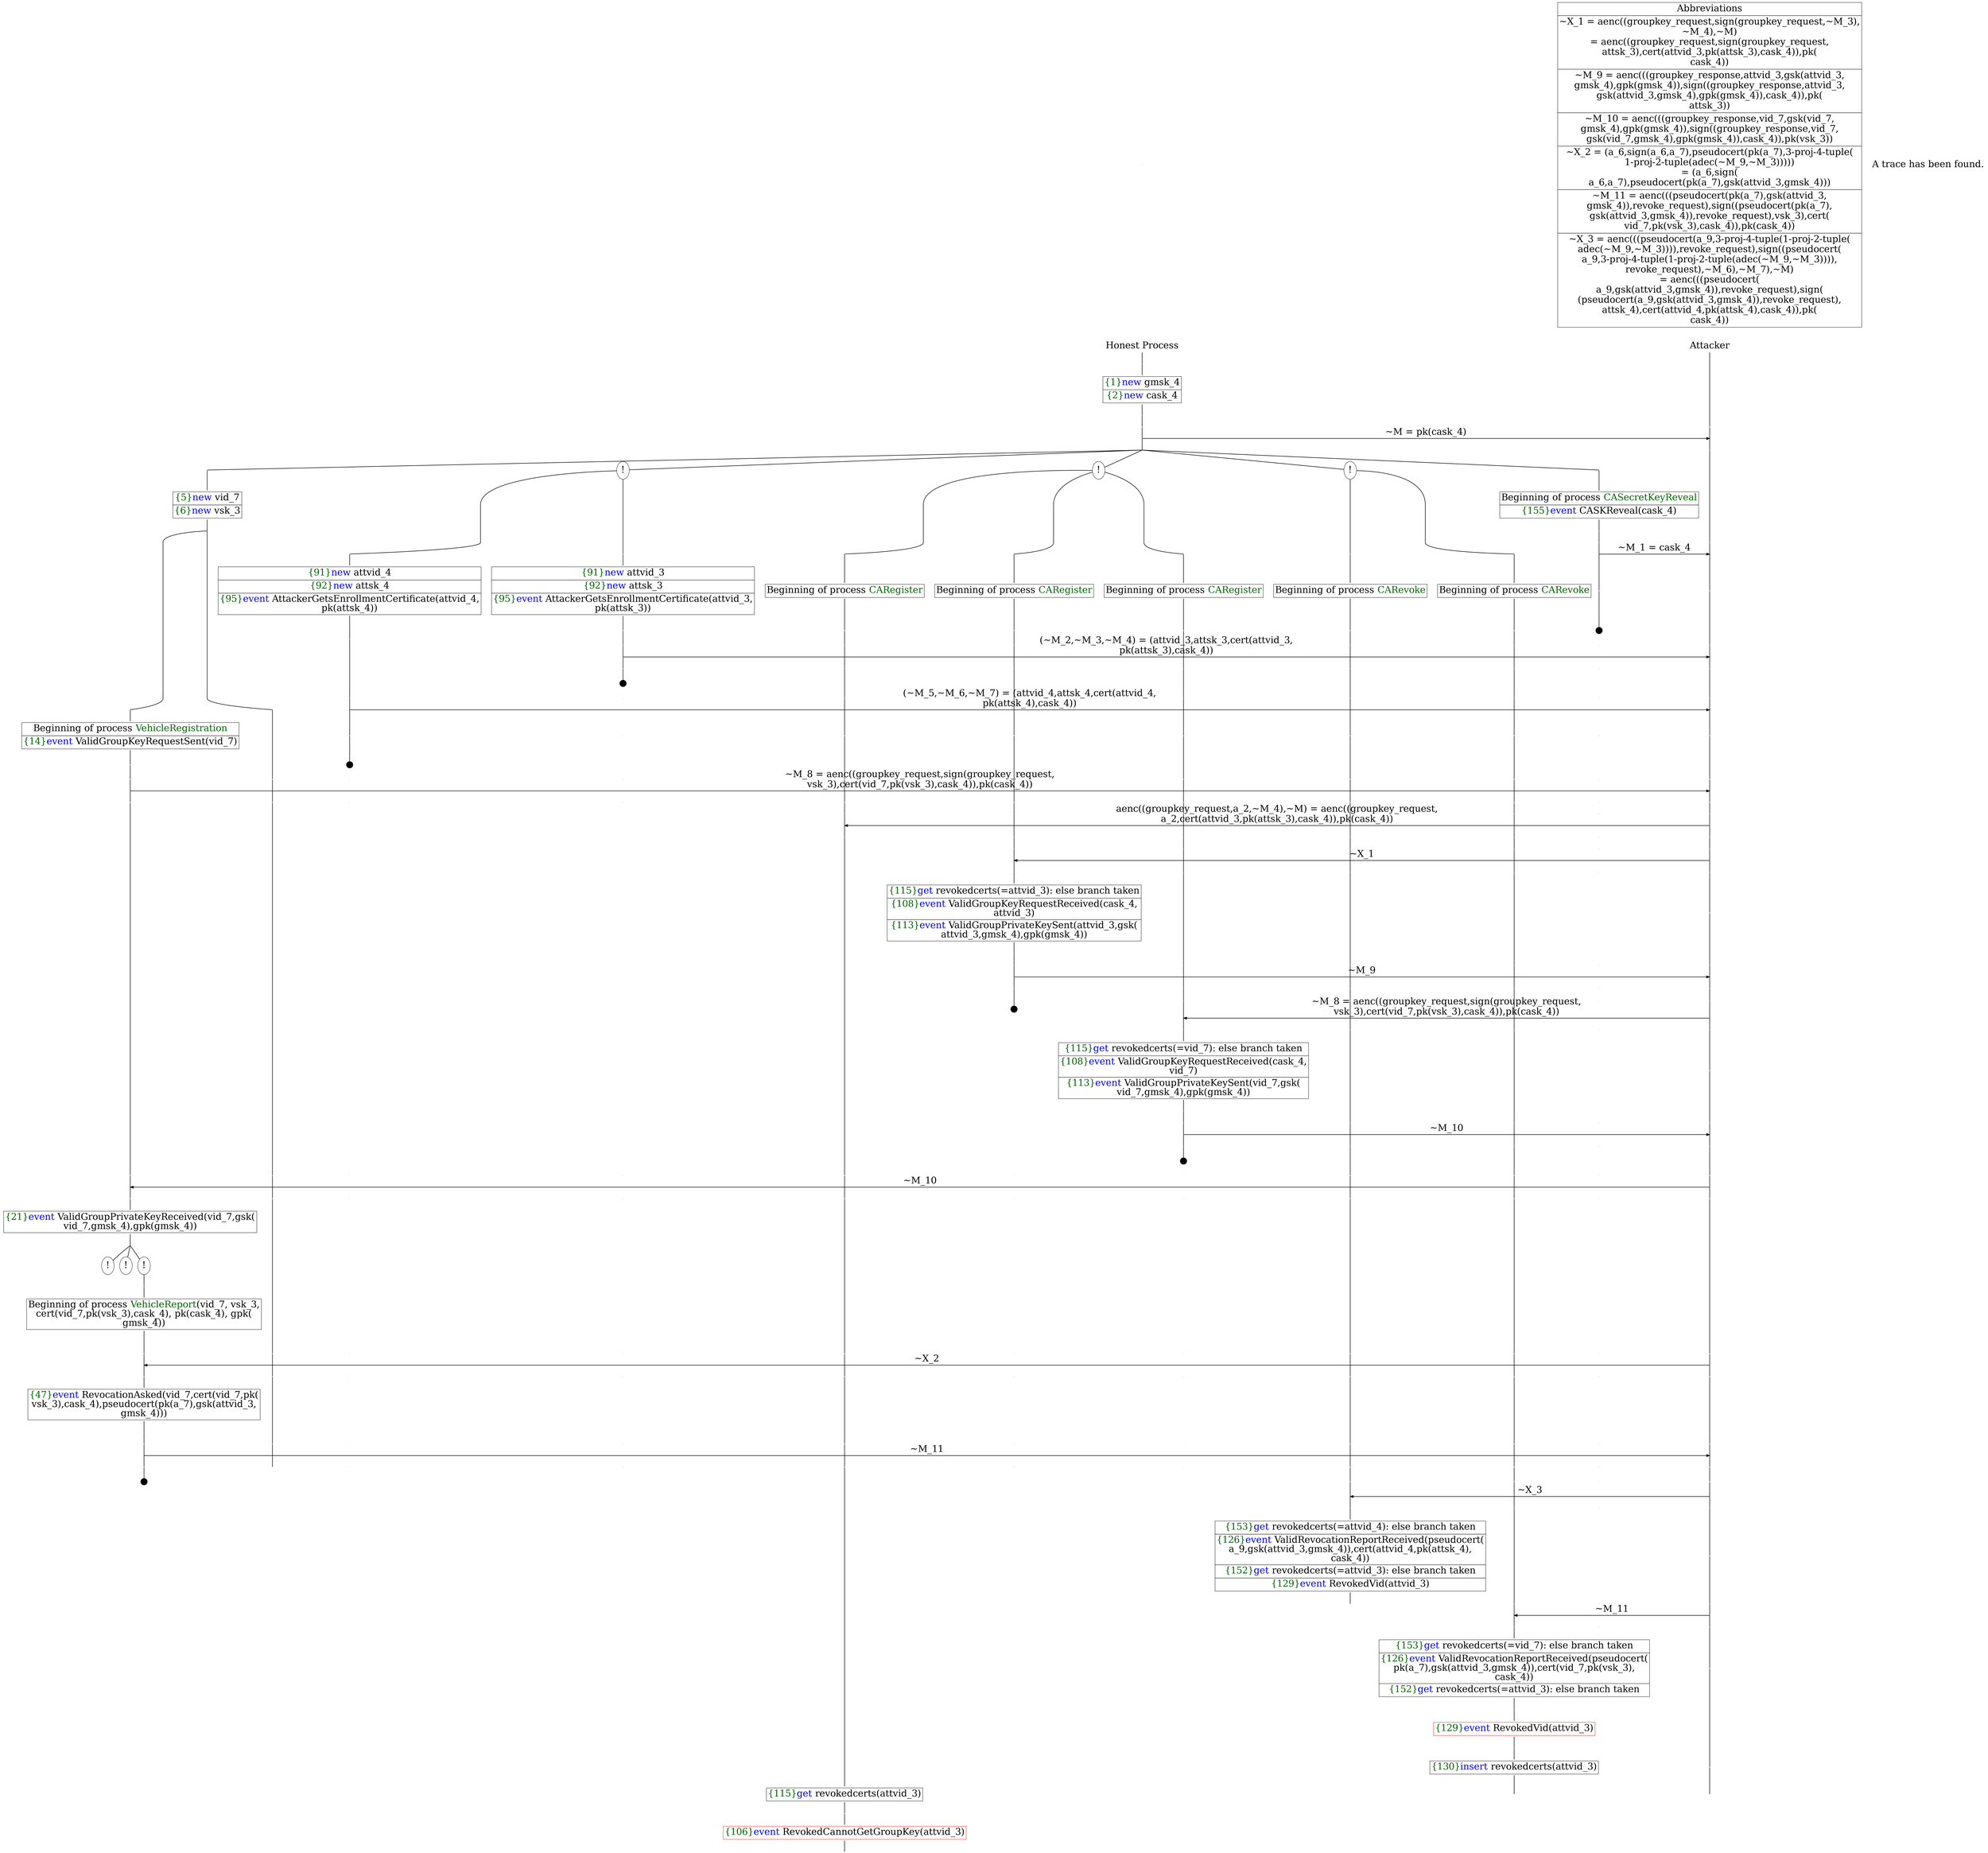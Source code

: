digraph {
graph [ordering = out]
edge [arrowhead = none, penwidth = 1.6, fontsize = 30]
node [shape = point, width = 0, height = 0, fontsize = 30]
Trace<br/>
[label = <A trace has been found.<br/>
>, shape = plaintext]
P0__0 [label = "Honest Process", shape = plaintext]
P__0 [label = "Attacker", shape = plaintext]
Trace -> P0__0 [label = "", style = invisible, weight = 100]{rank = same; P0__0 P__0}
P0__0 -> P0__1 [label = <>, weight = 100]
P0__1 -> P0__2 [label = <>, weight = 100]
P0__2 [shape = plaintext, label = <<TABLE BORDER="0" CELLBORDER="1" CELLSPACING="0" CELLPADDING="4"> <TR><TD><FONT COLOR="darkgreen">{1}</FONT><FONT COLOR="blue">new </FONT>gmsk_4</TD></TR><TR><TD><FONT COLOR="darkgreen">{2}</FONT><FONT COLOR="blue">new </FONT>cask_4</TD></TR></TABLE>>]
P0__2 -> P0__3 [label = <>, weight = 100]
P0__3 -> P0__4 [label = <>, weight = 100]
P__0 -> P__1 [label = <>, weight = 100]
{rank = same; P__1 P0__4}
P0__4 -> P0__5 [label = <>, weight = 100]
P__1 -> P__2 [label = <>, weight = 100]
{rank = same; P__2 P0__5}
P0__5 -> P__2 [label = <~M = pk(cask_4)>, arrowhead = normal]
P0__5 -> P0__6 [label = <>, weight = 100]
P__2 -> P__3 [label = <>, weight = 100]
{rank = same; P__3 P0__6}
/*RPar */
P0__6 -> P0_4__6 [label = <>]
P0__6 -> P0_3__6 [label = <>]
P0__6 -> P0_2__6 [label = <>]
P0__6 -> P0_1__6 [label = <>]
P0__6 -> P0_0__6 [label = <>]
P0__6 [label = "", fixedsize = false, width = 0, height = 0, shape = none]
{rank = same; P0_0__6 P0_1__6 P0_2__6 P0_3__6 P0_4__6}
P0_0__6 -> P0_0__7 [label = <>, weight = 100]
P0_0__7 [shape = plaintext, label = <<TABLE BORDER="0" CELLBORDER="1" CELLSPACING="0" CELLPADDING="4"> <TR><TD>Beginning of process <FONT COLOR="darkgreen">CASecretKeyReveal</FONT></TD></TR><TR><TD><FONT COLOR="darkgreen">{155}</FONT><FONT COLOR="blue">event</FONT> CASKReveal(cask_4)</TD></TR></TABLE>>]
P0_0__7 -> P0_0__8 [label = <>, weight = 100]
P0_0__8 -> P0_0__9 [label = <>, weight = 100]
P__3 -> P__4 [label = <>, weight = 100]
{rank = same; P__4 P0_0__9}
P0_0__9 -> P0_0__10 [label = <>, weight = 100]
P__4 -> P__5 [label = <>, weight = 100]
{rank = same; P__5 P0_0__10}
P0_0__10 -> P__5 [label = <~M_1 = cask_4>, arrowhead = normal]
P0_0__10 -> P0_0__11 [label = <>, weight = 100]
P__5 -> P__6 [label = <>, weight = 100]
{rank = same; P__6 P0_0__11}
P0_0__12 [label = "", width = 0.3, height = 0.3]
P0_0__11 -> P0_0__12 [label = <>, weight = 100]
P0_1__6 [label = "!", shape = ellipse]
{rank = same; P0_1_1__6 P0_1_0__6}
P0_1_1__6 [label = "", fixedsize = false, width = 0, height = 0, shape = none]
P0_1__6 -> P0_1_1__6 [label = <>]
P0_1_0__6 [label = "", fixedsize = false, width = 0, height = 0, shape = none]
P0_1__6 -> P0_1_0__6 [label = <>]
P0_1_0__6 -> P0_1_0__7 [label = <>, weight = 100]
P0_1_0__7 [shape = plaintext, label = <<TABLE BORDER="0" CELLBORDER="1" CELLSPACING="0" CELLPADDING="4"> <TR><TD>Beginning of process <FONT COLOR="darkgreen">CARevoke</FONT></TD></TR></TABLE>>]
P0_1_0__7 -> P0_1_0__8 [label = <>, weight = 100]
P0_1_1__6 -> P0_1_1__7 [label = <>, weight = 100]
P0_1_1__7 [shape = plaintext, label = <<TABLE BORDER="0" CELLBORDER="1" CELLSPACING="0" CELLPADDING="4"> <TR><TD>Beginning of process <FONT COLOR="darkgreen">CARevoke</FONT></TD></TR></TABLE>>]
P0_1_1__7 -> P0_1_1__8 [label = <>, weight = 100]
P0_2__6 [label = "!", shape = ellipse]
{rank = same; P0_2_2__6 P0_2_1__6 P0_2_0__6}
P0_2_2__6 [label = "", fixedsize = false, width = 0, height = 0, shape = none]
P0_2__6 -> P0_2_2__6 [label = <>]
P0_2_1__6 [label = "", fixedsize = false, width = 0, height = 0, shape = none]
P0_2__6 -> P0_2_1__6 [label = <>]
P0_2_0__6 [label = "", fixedsize = false, width = 0, height = 0, shape = none]
P0_2__6 -> P0_2_0__6 [label = <>]
P0_2_0__6 -> P0_2_0__7 [label = <>, weight = 100]
P0_2_0__7 [shape = plaintext, label = <<TABLE BORDER="0" CELLBORDER="1" CELLSPACING="0" CELLPADDING="4"> <TR><TD>Beginning of process <FONT COLOR="darkgreen">CARegister</FONT></TD></TR></TABLE>>]
P0_2_0__7 -> P0_2_0__8 [label = <>, weight = 100]
P0_2_1__6 -> P0_2_1__7 [label = <>, weight = 100]
P0_2_1__7 [shape = plaintext, label = <<TABLE BORDER="0" CELLBORDER="1" CELLSPACING="0" CELLPADDING="4"> <TR><TD>Beginning of process <FONT COLOR="darkgreen">CARegister</FONT></TD></TR></TABLE>>]
P0_2_1__7 -> P0_2_1__8 [label = <>, weight = 100]
P0_2_2__6 -> P0_2_2__7 [label = <>, weight = 100]
P0_2_2__7 [shape = plaintext, label = <<TABLE BORDER="0" CELLBORDER="1" CELLSPACING="0" CELLPADDING="4"> <TR><TD>Beginning of process <FONT COLOR="darkgreen">CARegister</FONT></TD></TR></TABLE>>]
P0_2_2__7 -> P0_2_2__8 [label = <>, weight = 100]
P0_3__6 [label = "!", shape = ellipse]
{rank = same; P0_3_1__6 P0_3_0__6}
P0_3_1__6 [label = "", fixedsize = false, width = 0, height = 0, shape = none]
P0_3__6 -> P0_3_1__6 [label = <>]
P0_3_0__6 [label = "", fixedsize = false, width = 0, height = 0, shape = none]
P0_3__6 -> P0_3_0__6 [label = <>]
P0_3_0__6 -> P0_3_0__7 [label = <>, weight = 100]
P0_3_0__7 [shape = plaintext, label = <<TABLE BORDER="0" CELLBORDER="1" CELLSPACING="0" CELLPADDING="4"> <TR><TD><FONT COLOR="darkgreen">{91}</FONT><FONT COLOR="blue">new </FONT>attvid_3</TD></TR><TR><TD><FONT COLOR="darkgreen">{92}</FONT><FONT COLOR="blue">new </FONT>attsk_3</TD></TR><TR><TD><FONT COLOR="darkgreen">{95}</FONT><FONT COLOR="blue">event</FONT> AttackerGetsEnrollmentCertificate(attvid_3,<br/>
pk(attsk_3))</TD></TR></TABLE>>]
P0_3_0__7 -> P0_3_0__8 [label = <>, weight = 100]
P0_3_0__8 -> P0_3_0__9 [label = <>, weight = 100]
P0_2_2__8 -> P0_2_2__9 [label = <>, weight = 100]
P0_2_1__8 -> P0_2_1__9 [label = <>, weight = 100]
P0_2_0__8 -> P0_2_0__9 [label = <>, weight = 100]
P0_1_1__8 -> P0_1_1__9 [label = <>, weight = 100]
P0_1_0__8 -> P0_1_0__9 [label = <>, weight = 100]
P0_0__13 [label = "", style = invisible]
P0_0__12 -> P0_0__13 [label = <>, weight = 100, style = invisible]
P__6 -> P__7 [label = <>, weight = 100]
{rank = same; P__7 P0_0__13 P0_1_0__9 P0_1_1__9 P0_2_0__9 P0_2_1__9 P0_2_2__9 P0_3_0__9}
P0_3_0__9 -> P0_3_0__10 [label = <>, weight = 100]
P__7 -> P__8 [label = <>, weight = 100]
{rank = same; P__8 P0_3_0__10}
P0_3_0__10 -> P__8 [label = <(~M_2,~M_3,~M_4) = (attvid_3,attsk_3,cert(attvid_3,<br/>
pk(attsk_3),cask_4))>, arrowhead = normal]
P0_3_0__10 -> P0_3_0__11 [label = <>, weight = 100]
P0_2_2__9 -> P0_2_2__10 [label = <>, weight = 100]
P0_2_1__9 -> P0_2_1__10 [label = <>, weight = 100]
P0_2_0__9 -> P0_2_0__10 [label = <>, weight = 100]
P0_1_1__9 -> P0_1_1__10 [label = <>, weight = 100]
P0_1_0__9 -> P0_1_0__10 [label = <>, weight = 100]
P0_0__14 [label = "", style = invisible]
P0_0__13 -> P0_0__14 [label = <>, weight = 100, style = invisible]
P__8 -> P__9 [label = <>, weight = 100]
{rank = same; P__9 P0_0__14 P0_1_0__10 P0_1_1__10 P0_2_0__10 P0_2_1__10 P0_2_2__10 P0_3_0__11}
P0_3_0__12 [label = "", width = 0.3, height = 0.3]
P0_3_0__11 -> P0_3_0__12 [label = <>, weight = 100]
P0_3_1__6 -> P0_3_1__7 [label = <>, weight = 100]
P0_3_1__7 [shape = plaintext, label = <<TABLE BORDER="0" CELLBORDER="1" CELLSPACING="0" CELLPADDING="4"> <TR><TD><FONT COLOR="darkgreen">{91}</FONT><FONT COLOR="blue">new </FONT>attvid_4</TD></TR><TR><TD><FONT COLOR="darkgreen">{92}</FONT><FONT COLOR="blue">new </FONT>attsk_4</TD></TR><TR><TD><FONT COLOR="darkgreen">{95}</FONT><FONT COLOR="blue">event</FONT> AttackerGetsEnrollmentCertificate(attvid_4,<br/>
pk(attsk_4))</TD></TR></TABLE>>]
P0_3_1__7 -> P0_3_1__8 [label = <>, weight = 100]
P0_3_1__8 -> P0_3_1__9 [label = <>, weight = 100]
P0_3_0__13 [label = "", style = invisible]
P0_3_0__12 -> P0_3_0__13 [label = <>, weight = 100, style = invisible]
P0_2_2__10 -> P0_2_2__11 [label = <>, weight = 100]
P0_2_1__10 -> P0_2_1__11 [label = <>, weight = 100]
P0_2_0__10 -> P0_2_0__11 [label = <>, weight = 100]
P0_1_1__10 -> P0_1_1__11 [label = <>, weight = 100]
P0_1_0__10 -> P0_1_0__11 [label = <>, weight = 100]
P0_0__15 [label = "", style = invisible]
P0_0__14 -> P0_0__15 [label = <>, weight = 100, style = invisible]
P__9 -> P__10 [label = <>, weight = 100]
{rank = same; P__10 P0_0__15 P0_1_0__11 P0_1_1__11 P0_2_0__11 P0_2_1__11 P0_2_2__11 P0_3_0__13 P0_3_1__9}
P0_3_1__9 -> P0_3_1__10 [label = <>, weight = 100]
P__10 -> P__11 [label = <>, weight = 100]
{rank = same; P__11 P0_3_1__10}
P0_3_1__10 -> P__11 [label = <(~M_5,~M_6,~M_7) = (attvid_4,attsk_4,cert(attvid_4,<br/>
pk(attsk_4),cask_4))>, arrowhead = normal]
P0_3_1__10 -> P0_3_1__11 [label = <>, weight = 100]
P0_3_0__14 [label = "", style = invisible]
P0_3_0__13 -> P0_3_0__14 [label = <>, weight = 100, style = invisible]
P0_2_2__11 -> P0_2_2__12 [label = <>, weight = 100]
P0_2_1__11 -> P0_2_1__12 [label = <>, weight = 100]
P0_2_0__11 -> P0_2_0__12 [label = <>, weight = 100]
P0_1_1__11 -> P0_1_1__12 [label = <>, weight = 100]
P0_1_0__11 -> P0_1_0__12 [label = <>, weight = 100]
P0_0__16 [label = "", style = invisible]
P0_0__15 -> P0_0__16 [label = <>, weight = 100, style = invisible]
P__11 -> P__12 [label = <>, weight = 100]
{rank = same; P__12 P0_0__16 P0_1_0__12 P0_1_1__12 P0_2_0__12 P0_2_1__12 P0_2_2__12 P0_3_0__14 P0_3_1__11}
P0_3_1__12 [label = "", width = 0.3, height = 0.3]
P0_3_1__11 -> P0_3_1__12 [label = <>, weight = 100]
P0_4__6 -> P0_4__7 [label = <>, weight = 100]
P0_4__7 [shape = plaintext, label = <<TABLE BORDER="0" CELLBORDER="1" CELLSPACING="0" CELLPADDING="4"> <TR><TD><FONT COLOR="darkgreen">{5}</FONT><FONT COLOR="blue">new </FONT>vid_7</TD></TR><TR><TD><FONT COLOR="darkgreen">{6}</FONT><FONT COLOR="blue">new </FONT>vsk_3</TD></TR></TABLE>>]
P0_4__7 -> P0_4__8 [label = <>, weight = 100]
/*RPar */
P0_4__8 -> P0_4_1__8 [label = <>]
P0_4__8 -> P0_4_0__8 [label = <>]
P0_4__8 [label = "", fixedsize = false, width = 0, height = 0, shape = none]
{rank = same; P0_4_0__8 P0_4_1__8}
P0_4_1__8 -> P0_4_1__9 [label = <>, weight = 100]
P0_4_1__9 [shape = plaintext, label = <<TABLE BORDER="0" CELLBORDER="1" CELLSPACING="0" CELLPADDING="4"> <TR><TD>Beginning of process <FONT COLOR="darkgreen">VehicleRegistration</FONT></TD></TR><TR><TD><FONT COLOR="darkgreen">{14}</FONT><FONT COLOR="blue">event</FONT> ValidGroupKeyRequestSent(vid_7)</TD></TR></TABLE>>]
P0_4_1__9 -> P0_4_1__10 [label = <>, weight = 100]
P0_4_1__10 -> P0_4_1__11 [label = <>, weight = 100]
P0_4_0__8 -> P0_4_0__9 [label = <>, weight = 100]
P0_3_1__13 [label = "", style = invisible]
P0_3_1__12 -> P0_3_1__13 [label = <>, weight = 100, style = invisible]
P0_3_0__15 [label = "", style = invisible]
P0_3_0__14 -> P0_3_0__15 [label = <>, weight = 100, style = invisible]
P0_2_2__12 -> P0_2_2__13 [label = <>, weight = 100]
P0_2_1__12 -> P0_2_1__13 [label = <>, weight = 100]
P0_2_0__12 -> P0_2_0__13 [label = <>, weight = 100]
P0_1_1__12 -> P0_1_1__13 [label = <>, weight = 100]
P0_1_0__12 -> P0_1_0__13 [label = <>, weight = 100]
P0_0__17 [label = "", style = invisible]
P0_0__16 -> P0_0__17 [label = <>, weight = 100, style = invisible]
P__12 -> P__13 [label = <>, weight = 100]
{rank = same; P__13 P0_0__17 P0_1_0__13 P0_1_1__13 P0_2_0__13 P0_2_1__13 P0_2_2__13 P0_3_0__15 P0_3_1__13 P0_4_0__9 P0_4_1__11}
P0_4_1__11 -> P0_4_1__12 [label = <>, weight = 100]
P__13 -> P__14 [label = <>, weight = 100]
{rank = same; P__14 P0_4_1__12}
P0_4_1__12 -> P__14 [label = <~M_8 = aenc((groupkey_request,sign(groupkey_request,<br/>
vsk_3),cert(vid_7,pk(vsk_3),cask_4)),pk(cask_4))>, arrowhead = normal]
P0_4_1__12 -> P0_4_1__13 [label = <>, weight = 100]
P0_4_0__9 -> P0_4_0__10 [label = <>, weight = 100]
P0_3_1__14 [label = "", style = invisible]
P0_3_1__13 -> P0_3_1__14 [label = <>, weight = 100, style = invisible]
P0_3_0__16 [label = "", style = invisible]
P0_3_0__15 -> P0_3_0__16 [label = <>, weight = 100, style = invisible]
P0_2_2__13 -> P0_2_2__14 [label = <>, weight = 100]
P0_2_1__13 -> P0_2_1__14 [label = <>, weight = 100]
P0_2_0__13 -> P0_2_0__14 [label = <>, weight = 100]
P0_1_1__13 -> P0_1_1__14 [label = <>, weight = 100]
P0_1_0__13 -> P0_1_0__14 [label = <>, weight = 100]
P0_0__18 [label = "", style = invisible]
P0_0__17 -> P0_0__18 [label = <>, weight = 100, style = invisible]
P__14 -> P__15 [label = <>, weight = 100]
{rank = same; P__15 P0_0__18 P0_1_0__14 P0_1_1__14 P0_2_0__14 P0_2_1__14 P0_2_2__14 P0_3_0__16 P0_3_1__14 P0_4_0__10 P0_4_1__13}
P0_2_2__14 -> P0_2_2__15 [label = <>, weight = 100]
P0_2_1__14 -> P0_2_1__15 [label = <>, weight = 100]
P0_2_0__14 -> P0_2_0__15 [label = <>, weight = 100]
P0_1_1__14 -> P0_1_1__15 [label = <>, weight = 100]
P0_1_0__14 -> P0_1_0__15 [label = <>, weight = 100]
P0_0__19 [label = "", style = invisible]
P0_0__18 -> P0_0__19 [label = <>, weight = 100, style = invisible]
P__15 -> P__16 [label = <>, weight = 100]
{rank = same; P__16 P0_0__19 P0_1_0__15 P0_1_1__15 P0_2_0__15 P0_2_1__15 P0_2_2__15}
P0_2_2__15 -> P0_2_2__16 [label = <>, weight = 100]
P__16 -> P__17 [label = <>, weight = 100]
{rank = same; P__17 P0_2_2__16}
P0_2_2__16 -> P__17 [label = <aenc((groupkey_request,a_2,~M_4),~M) = aenc((groupkey_request,<br/>
a_2,cert(attvid_3,pk(attsk_3),cask_4)),pk(cask_4))>, dir = back, arrowhead = normal]
P0_2_2__16 -> P0_2_2__17 [label = <>, weight = 100]
P0_2_1__15 -> P0_2_1__16 [label = <>, weight = 100]
P0_2_0__15 -> P0_2_0__16 [label = <>, weight = 100]
P0_1_1__15 -> P0_1_1__16 [label = <>, weight = 100]
P0_1_0__15 -> P0_1_0__16 [label = <>, weight = 100]
P0_0__20 [label = "", style = invisible]
P0_0__19 -> P0_0__20 [label = <>, weight = 100, style = invisible]
P__17 -> P__18 [label = <>, weight = 100]
{rank = same; P__18 P0_0__20 P0_1_0__16 P0_1_1__16 P0_2_0__16 P0_2_1__16 P0_2_2__17}
P0_2_1__16 -> P0_2_1__17 [label = <>, weight = 100]
P0_2_0__16 -> P0_2_0__17 [label = <>, weight = 100]
P0_1_1__16 -> P0_1_1__17 [label = <>, weight = 100]
P0_1_0__16 -> P0_1_0__17 [label = <>, weight = 100]
P0_0__21 [label = "", style = invisible]
P0_0__20 -> P0_0__21 [label = <>, weight = 100, style = invisible]
P__18 -> P__19 [label = <>, weight = 100]
{rank = same; P__19 P0_0__21 P0_1_0__17 P0_1_1__17 P0_2_0__17 P0_2_1__17}
P0_2_1__17 -> P0_2_1__18 [label = <>, weight = 100]
P__19 -> P__20 [label = <>, weight = 100]
{rank = same; P__20 P0_2_1__18}
P0_2_1__18 -> P__20 [label = <~X_1>, dir = back, arrowhead = normal]
P0_2_1__18 -> P0_2_1__19 [label = <>, weight = 100]
P0_2_0__17 -> P0_2_0__18 [label = <>, weight = 100]
P0_1_1__17 -> P0_1_1__18 [label = <>, weight = 100]
P0_1_0__17 -> P0_1_0__18 [label = <>, weight = 100]
P0_0__22 [label = "", style = invisible]
P0_0__21 -> P0_0__22 [label = <>, weight = 100, style = invisible]
P__20 -> P__21 [label = <>, weight = 100]
{rank = same; P__21 P0_0__22 P0_1_0__18 P0_1_1__18 P0_2_0__18 P0_2_1__19}
P0_2_1__19 -> P0_2_1__20 [label = <>, weight = 100]
P0_2_1__20 [shape = plaintext, label = <<TABLE BORDER="0" CELLBORDER="1" CELLSPACING="0" CELLPADDING="4"> <TR><TD><FONT COLOR="darkgreen">{115}</FONT><FONT COLOR="blue">get</FONT> revokedcerts(=attvid_3): else branch taken<br/>
</TD></TR><TR><TD><FONT COLOR="darkgreen">{108}</FONT><FONT COLOR="blue">event</FONT> ValidGroupKeyRequestReceived(cask_4,<br/>
attvid_3)</TD></TR><TR><TD><FONT COLOR="darkgreen">{113}</FONT><FONT COLOR="blue">event</FONT> ValidGroupPrivateKeySent(attvid_3,gsk(<br/>
attvid_3,gmsk_4),gpk(gmsk_4))</TD></TR></TABLE>>]
P0_2_1__20 -> P0_2_1__21 [label = <>, weight = 100]
P__21 -> P__22 [label = <>, weight = 100]
{rank = same; P__22 P0_2_1__20}
P0_2_1__21 -> P0_2_1__22 [label = <>, weight = 100]
P0_2_0__18 -> P0_2_0__19 [label = <>, weight = 100]
P0_1_1__18 -> P0_1_1__19 [label = <>, weight = 100]
P0_1_0__18 -> P0_1_0__19 [label = <>, weight = 100]
P0_0__23 [label = "", style = invisible]
P0_0__22 -> P0_0__23 [label = <>, weight = 100, style = invisible]
P__22 -> P__23 [label = <>, weight = 100]
{rank = same; P__23 P0_0__23 P0_1_0__19 P0_1_1__19 P0_2_0__19 P0_2_1__22}
P0_2_1__22 -> P0_2_1__23 [label = <>, weight = 100]
P__23 -> P__24 [label = <>, weight = 100]
{rank = same; P__24 P0_2_1__23}
P0_2_1__23 -> P__24 [label = <~M_9>, arrowhead = normal]
P0_2_1__23 -> P0_2_1__24 [label = <>, weight = 100]
P0_2_0__19 -> P0_2_0__20 [label = <>, weight = 100]
P0_1_1__19 -> P0_1_1__20 [label = <>, weight = 100]
P0_1_0__19 -> P0_1_0__20 [label = <>, weight = 100]
P0_0__24 [label = "", style = invisible]
P0_0__23 -> P0_0__24 [label = <>, weight = 100, style = invisible]
P__24 -> P__25 [label = <>, weight = 100]
{rank = same; P__25 P0_0__24 P0_1_0__20 P0_1_1__20 P0_2_0__20 P0_2_1__24}
P0_2_1__25 [label = "", width = 0.3, height = 0.3]
P0_2_1__24 -> P0_2_1__25 [label = <>, weight = 100]
P0_2_0__20 -> P0_2_0__21 [label = <>, weight = 100]
P0_1_1__20 -> P0_1_1__21 [label = <>, weight = 100]
P0_1_0__20 -> P0_1_0__21 [label = <>, weight = 100]
P0_0__25 [label = "", style = invisible]
P0_0__24 -> P0_0__25 [label = <>, weight = 100, style = invisible]
P__25 -> P__26 [label = <>, weight = 100]
{rank = same; P__26 P0_0__25 P0_1_0__21 P0_1_1__21 P0_2_0__21}
P0_2_0__21 -> P0_2_0__22 [label = <>, weight = 100]
P__26 -> P__27 [label = <>, weight = 100]
{rank = same; P__27 P0_2_0__22}
P0_2_0__22 -> P__27 [label = <~M_8 = aenc((groupkey_request,sign(groupkey_request,<br/>
vsk_3),cert(vid_7,pk(vsk_3),cask_4)),pk(cask_4))>, dir = back, arrowhead = normal]
P0_2_0__22 -> P0_2_0__23 [label = <>, weight = 100]
P0_1_1__21 -> P0_1_1__22 [label = <>, weight = 100]
P0_1_0__21 -> P0_1_0__22 [label = <>, weight = 100]
P0_0__26 [label = "", style = invisible]
P0_0__25 -> P0_0__26 [label = <>, weight = 100, style = invisible]
P__27 -> P__28 [label = <>, weight = 100]
{rank = same; P__28 P0_0__26 P0_1_0__22 P0_1_1__22 P0_2_0__23}
P0_2_0__23 -> P0_2_0__24 [label = <>, weight = 100]
P0_2_0__24 [shape = plaintext, label = <<TABLE BORDER="0" CELLBORDER="1" CELLSPACING="0" CELLPADDING="4"> <TR><TD><FONT COLOR="darkgreen">{115}</FONT><FONT COLOR="blue">get</FONT> revokedcerts(=vid_7): else branch taken<br/>
</TD></TR><TR><TD><FONT COLOR="darkgreen">{108}</FONT><FONT COLOR="blue">event</FONT> ValidGroupKeyRequestReceived(cask_4,<br/>
vid_7)</TD></TR><TR><TD><FONT COLOR="darkgreen">{113}</FONT><FONT COLOR="blue">event</FONT> ValidGroupPrivateKeySent(vid_7,gsk(<br/>
vid_7,gmsk_4),gpk(gmsk_4))</TD></TR></TABLE>>]
P0_2_0__24 -> P0_2_0__25 [label = <>, weight = 100]
P__28 -> P__29 [label = <>, weight = 100]
{rank = same; P__29 P0_2_0__24}
P0_2_0__25 -> P0_2_0__26 [label = <>, weight = 100]
P0_1_1__22 -> P0_1_1__23 [label = <>, weight = 100]
P0_1_0__22 -> P0_1_0__23 [label = <>, weight = 100]
P0_0__27 [label = "", style = invisible]
P0_0__26 -> P0_0__27 [label = <>, weight = 100, style = invisible]
P__29 -> P__30 [label = <>, weight = 100]
{rank = same; P__30 P0_0__27 P0_1_0__23 P0_1_1__23 P0_2_0__26}
P0_2_0__26 -> P0_2_0__27 [label = <>, weight = 100]
P__30 -> P__31 [label = <>, weight = 100]
{rank = same; P__31 P0_2_0__27}
P0_2_0__27 -> P__31 [label = <~M_10>, arrowhead = normal]
P0_2_0__27 -> P0_2_0__28 [label = <>, weight = 100]
P0_1_1__23 -> P0_1_1__24 [label = <>, weight = 100]
P0_1_0__23 -> P0_1_0__24 [label = <>, weight = 100]
P0_0__28 [label = "", style = invisible]
P0_0__27 -> P0_0__28 [label = <>, weight = 100, style = invisible]
P__31 -> P__32 [label = <>, weight = 100]
{rank = same; P__32 P0_0__28 P0_1_0__24 P0_1_1__24 P0_2_0__28}
P0_2_0__29 [label = "", width = 0.3, height = 0.3]
P0_2_0__28 -> P0_2_0__29 [label = <>, weight = 100]
P0_4_1__13 -> P0_4_1__14 [label = <>, weight = 100]
P0_4_0__10 -> P0_4_0__11 [label = <>, weight = 100]
P0_3_1__15 [label = "", style = invisible]
P0_3_1__14 -> P0_3_1__15 [label = <>, weight = 100, style = invisible]
P0_3_0__17 [label = "", style = invisible]
P0_3_0__16 -> P0_3_0__17 [label = <>, weight = 100, style = invisible]
P0_2_2__17 -> P0_2_2__18 [label = <>, weight = 100]
P0_2_1__26 [label = "", style = invisible]
P0_2_1__25 -> P0_2_1__26 [label = <>, weight = 100, style = invisible]
P0_2_0__30 [label = "", style = invisible]
P0_2_0__29 -> P0_2_0__30 [label = <>, weight = 100, style = invisible]
P0_1_1__24 -> P0_1_1__25 [label = <>, weight = 100]
P0_1_0__24 -> P0_1_0__25 [label = <>, weight = 100]
P0_0__29 [label = "", style = invisible]
P0_0__28 -> P0_0__29 [label = <>, weight = 100, style = invisible]
P__32 -> P__33 [label = <>, weight = 100]
{rank = same; P__33 P0_0__29 P0_1_0__25 P0_1_1__25 P0_2_0__30 P0_2_1__26 P0_2_2__18 P0_3_0__17 P0_3_1__15 P0_4_0__11 P0_4_1__14}
P0_4_1__14 -> P0_4_1__15 [label = <>, weight = 100]
P__33 -> P__34 [label = <>, weight = 100]
{rank = same; P__34 P0_4_1__15}
P0_4_1__15 -> P__34 [label = <~M_10>, dir = back, arrowhead = normal]
P0_4_1__15 -> P0_4_1__16 [label = <>, weight = 100]
P0_4_0__11 -> P0_4_0__12 [label = <>, weight = 100]
P0_3_1__16 [label = "", style = invisible]
P0_3_1__15 -> P0_3_1__16 [label = <>, weight = 100, style = invisible]
P0_3_0__18 [label = "", style = invisible]
P0_3_0__17 -> P0_3_0__18 [label = <>, weight = 100, style = invisible]
P0_2_2__18 -> P0_2_2__19 [label = <>, weight = 100]
P0_2_1__27 [label = "", style = invisible]
P0_2_1__26 -> P0_2_1__27 [label = <>, weight = 100, style = invisible]
P0_2_0__31 [label = "", style = invisible]
P0_2_0__30 -> P0_2_0__31 [label = <>, weight = 100, style = invisible]
P0_1_1__25 -> P0_1_1__26 [label = <>, weight = 100]
P0_1_0__25 -> P0_1_0__26 [label = <>, weight = 100]
P0_0__30 [label = "", style = invisible]
P0_0__29 -> P0_0__30 [label = <>, weight = 100, style = invisible]
P__34 -> P__35 [label = <>, weight = 100]
{rank = same; P__35 P0_0__30 P0_1_0__26 P0_1_1__26 P0_2_0__31 P0_2_1__27 P0_2_2__19 P0_3_0__18 P0_3_1__16 P0_4_0__12 P0_4_1__16}
P0_4_1__16 -> P0_4_1__17 [label = <>, weight = 100]
P0_4_1__17 [shape = plaintext, label = <<TABLE BORDER="0" CELLBORDER="1" CELLSPACING="0" CELLPADDING="4"> <TR><TD><FONT COLOR="darkgreen">{21}</FONT><FONT COLOR="blue">event</FONT> ValidGroupPrivateKeyReceived(vid_7,gsk(<br/>
vid_7,gmsk_4),gpk(gmsk_4))</TD></TR></TABLE>>]
P0_4_1__17 -> P0_4_1__18 [label = <>, weight = 100]
/*RPar */
P0_4_1__18 -> P0_4_1_2__18 [label = <>]
P0_4_1__18 -> P0_4_1_1__18 [label = <>]
P0_4_1__18 -> P0_4_1_0__18 [label = <>]
P0_4_1__18 [label = "", fixedsize = false, width = 0, height = 0, shape = none]
{rank = same; P0_4_1_0__18 P0_4_1_1__18 P0_4_1_2__18}
P0_4_1_0__18 [label = "!", shape = ellipse]
P0_4_1_0_0__18 [label = "", fixedsize = false, width = 0, height = 0, shape = none]
P0_4_1_0__18 -> P0_4_1_0_0__18 [label = <>, weight = 100]
P0_4_1_0_0__18 -> P0_4_1_0_0__19 [label = <>, weight = 100]
P0_4_1_0_0__19 [shape = plaintext, label = <<TABLE BORDER="0" CELLBORDER="1" CELLSPACING="0" CELLPADDING="4"> <TR><TD>Beginning of process <FONT COLOR="darkgreen">VehicleReport</FONT>(vid_7, vsk_3,<br/>
cert(vid_7,pk(vsk_3),cask_4), pk(cask_4), gpk(<br/>
gmsk_4))</TD></TR></TABLE>>]
P0_4_1_0_0__19 -> P0_4_1_0_0__20 [label = <>, weight = 100]
P0_4_1_1__18 [label = "!", shape = ellipse]
P0_4_1_2__18 [label = "!", shape = ellipse]
P0_4_1_0_0__20 -> P0_4_1_0_0__21 [label = <>, weight = 100]
P0_4_0__12 -> P0_4_0__13 [label = <>, weight = 100]
P0_3_1__17 [label = "", style = invisible]
P0_3_1__16 -> P0_3_1__17 [label = <>, weight = 100, style = invisible]
P0_3_0__19 [label = "", style = invisible]
P0_3_0__18 -> P0_3_0__19 [label = <>, weight = 100, style = invisible]
P0_2_2__19 -> P0_2_2__20 [label = <>, weight = 100]
P0_2_1__28 [label = "", style = invisible]
P0_2_1__27 -> P0_2_1__28 [label = <>, weight = 100, style = invisible]
P0_2_0__32 [label = "", style = invisible]
P0_2_0__31 -> P0_2_0__32 [label = <>, weight = 100, style = invisible]
P0_1_1__26 -> P0_1_1__27 [label = <>, weight = 100]
P0_1_0__26 -> P0_1_0__27 [label = <>, weight = 100]
P0_0__31 [label = "", style = invisible]
P0_0__30 -> P0_0__31 [label = <>, weight = 100, style = invisible]
P__35 -> P__36 [label = <>, weight = 100]
{rank = same; P__36 P0_0__31 P0_1_0__27 P0_1_1__27 P0_2_0__32 P0_2_1__28 P0_2_2__20 P0_3_0__19 P0_3_1__17 P0_4_0__13 P0_4_1_0_0__21}
P0_4_1_0_0__21 -> P0_4_1_0_0__22 [label = <>, weight = 100]
P__36 -> P__37 [label = <>, weight = 100]
{rank = same; P__37 P0_4_1_0_0__22}
P0_4_1_0_0__22 -> P__37 [label = <~X_2>, dir = back, arrowhead = normal]
P0_4_1_0_0__22 -> P0_4_1_0_0__23 [label = <>, weight = 100]
P0_4_0__13 -> P0_4_0__14 [label = <>, weight = 100]
P0_3_1__18 [label = "", style = invisible]
P0_3_1__17 -> P0_3_1__18 [label = <>, weight = 100, style = invisible]
P0_3_0__20 [label = "", style = invisible]
P0_3_0__19 -> P0_3_0__20 [label = <>, weight = 100, style = invisible]
P0_2_2__20 -> P0_2_2__21 [label = <>, weight = 100]
P0_2_1__29 [label = "", style = invisible]
P0_2_1__28 -> P0_2_1__29 [label = <>, weight = 100, style = invisible]
P0_2_0__33 [label = "", style = invisible]
P0_2_0__32 -> P0_2_0__33 [label = <>, weight = 100, style = invisible]
P0_1_1__27 -> P0_1_1__28 [label = <>, weight = 100]
P0_1_0__27 -> P0_1_0__28 [label = <>, weight = 100]
P0_0__32 [label = "", style = invisible]
P0_0__31 -> P0_0__32 [label = <>, weight = 100, style = invisible]
P__37 -> P__38 [label = <>, weight = 100]
{rank = same; P__38 P0_0__32 P0_1_0__28 P0_1_1__28 P0_2_0__33 P0_2_1__29 P0_2_2__21 P0_3_0__20 P0_3_1__18 P0_4_0__14 P0_4_1_0_0__23}
P0_4_1_0_0__23 -> P0_4_1_0_0__24 [label = <>, weight = 100]
P0_4_1_0_0__24 [shape = plaintext, label = <<TABLE BORDER="0" CELLBORDER="1" CELLSPACING="0" CELLPADDING="4"> <TR><TD><FONT COLOR="darkgreen">{47}</FONT><FONT COLOR="blue">event</FONT> RevocationAsked(vid_7,cert(vid_7,pk(<br/>
vsk_3),cask_4),pseudocert(pk(a_7),gsk(attvid_3,<br/>
gmsk_4)))</TD></TR></TABLE>>]
P0_4_1_0_0__24 -> P0_4_1_0_0__25 [label = <>, weight = 100]
P0_4_1_0_0__25 -> P0_4_1_0_0__26 [label = <>, weight = 100]
P0_4_0__14 -> P0_4_0__15 [label = <>, weight = 100]
P0_3_1__19 [label = "", style = invisible]
P0_3_1__18 -> P0_3_1__19 [label = <>, weight = 100, style = invisible]
P0_3_0__21 [label = "", style = invisible]
P0_3_0__20 -> P0_3_0__21 [label = <>, weight = 100, style = invisible]
P0_2_2__21 -> P0_2_2__22 [label = <>, weight = 100]
P0_2_1__30 [label = "", style = invisible]
P0_2_1__29 -> P0_2_1__30 [label = <>, weight = 100, style = invisible]
P0_2_0__34 [label = "", style = invisible]
P0_2_0__33 -> P0_2_0__34 [label = <>, weight = 100, style = invisible]
P0_1_1__28 -> P0_1_1__29 [label = <>, weight = 100]
P0_1_0__28 -> P0_1_0__29 [label = <>, weight = 100]
P0_0__33 [label = "", style = invisible]
P0_0__32 -> P0_0__33 [label = <>, weight = 100, style = invisible]
P__38 -> P__39 [label = <>, weight = 100]
{rank = same; P__39 P0_0__33 P0_1_0__29 P0_1_1__29 P0_2_0__34 P0_2_1__30 P0_2_2__22 P0_3_0__21 P0_3_1__19 P0_4_0__15 P0_4_1_0_0__26}
P0_4_1_0_0__26 -> P0_4_1_0_0__27 [label = <>, weight = 100]
P__39 -> P__40 [label = <>, weight = 100]
{rank = same; P__40 P0_4_1_0_0__27}
P0_4_1_0_0__27 -> P__40 [label = <~M_11>, arrowhead = normal]
P0_4_1_0_0__27 -> P0_4_1_0_0__28 [label = <>, weight = 100]
P0_4_0__15 -> P0_4_0__16 [label = <>, weight = 100]
P0_3_1__20 [label = "", style = invisible]
P0_3_1__19 -> P0_3_1__20 [label = <>, weight = 100, style = invisible]
P0_3_0__22 [label = "", style = invisible]
P0_3_0__21 -> P0_3_0__22 [label = <>, weight = 100, style = invisible]
P0_2_2__22 -> P0_2_2__23 [label = <>, weight = 100]
P0_2_1__31 [label = "", style = invisible]
P0_2_1__30 -> P0_2_1__31 [label = <>, weight = 100, style = invisible]
P0_2_0__35 [label = "", style = invisible]
P0_2_0__34 -> P0_2_0__35 [label = <>, weight = 100, style = invisible]
P0_1_1__29 -> P0_1_1__30 [label = <>, weight = 100]
P0_1_0__29 -> P0_1_0__30 [label = <>, weight = 100]
P0_0__34 [label = "", style = invisible]
P0_0__33 -> P0_0__34 [label = <>, weight = 100, style = invisible]
P__40 -> P__41 [label = <>, weight = 100]
{rank = same; P__41 P0_0__34 P0_1_0__30 P0_1_1__30 P0_2_0__35 P0_2_1__31 P0_2_2__23 P0_3_0__22 P0_3_1__20 P0_4_0__16 P0_4_1_0_0__28}
P0_4_1_0_0__29 [label = "", width = 0.3, height = 0.3]
P0_4_1_0_0__28 -> P0_4_1_0_0__29 [label = <>, weight = 100]
P0_1_1__30 -> P0_1_1__31 [label = <>, weight = 100]
P0_1_0__30 -> P0_1_0__31 [label = <>, weight = 100]
P0_0__35 [label = "", style = invisible]
P0_0__34 -> P0_0__35 [label = <>, weight = 100, style = invisible]
P__41 -> P__42 [label = <>, weight = 100]
{rank = same; P__42 P0_0__35 P0_1_0__31 P0_1_1__31}
P0_1_1__31 -> P0_1_1__32 [label = <>, weight = 100]
P__42 -> P__43 [label = <>, weight = 100]
{rank = same; P__43 P0_1_1__32}
P0_1_1__32 -> P__43 [label = <~X_3>, dir = back, arrowhead = normal]
P0_1_1__32 -> P0_1_1__33 [label = <>, weight = 100]
P0_1_0__31 -> P0_1_0__32 [label = <>, weight = 100]
P0_0__36 [label = "", style = invisible]
P0_0__35 -> P0_0__36 [label = <>, weight = 100, style = invisible]
P__43 -> P__44 [label = <>, weight = 100]
{rank = same; P__44 P0_0__36 P0_1_0__32 P0_1_1__33}
P0_1_1__33 -> P0_1_1__34 [label = <>, weight = 100]
P0_1_1__34 [shape = plaintext, label = <<TABLE BORDER="0" CELLBORDER="1" CELLSPACING="0" CELLPADDING="4"> <TR><TD><FONT COLOR="darkgreen">{153}</FONT><FONT COLOR="blue">get</FONT> revokedcerts(=attvid_4): else branch taken<br/>
</TD></TR><TR><TD><FONT COLOR="darkgreen">{126}</FONT><FONT COLOR="blue">event</FONT> ValidRevocationReportReceived(pseudocert(<br/>
a_9,gsk(attvid_3,gmsk_4)),cert(attvid_4,pk(attsk_4),<br/>
cask_4))</TD></TR><TR><TD><FONT COLOR="darkgreen">{152}</FONT><FONT COLOR="blue">get</FONT> revokedcerts(=attvid_3): else branch taken<br/>
</TD></TR><TR><TD><FONT COLOR="darkgreen">{129}</FONT><FONT COLOR="blue">event</FONT> RevokedVid(attvid_3)</TD></TR></TABLE>>]
P0_1_1__34 -> P0_1_1__35 [label = <>, weight = 100]
P__44 -> P__45 [label = <>, weight = 100]
{rank = same; P__45 P0_1_1__34}
P0_1_0__32 -> P0_1_0__33 [label = <>, weight = 100]
P0_0__37 [label = "", style = invisible]
P0_0__36 -> P0_0__37 [label = <>, weight = 100, style = invisible]
P__45 -> P__46 [label = <>, weight = 100]
{rank = same; P__46 P0_0__37 P0_1_0__33}
P0_1_0__33 -> P0_1_0__34 [label = <>, weight = 100]
P__46 -> P__47 [label = <>, weight = 100]
{rank = same; P__47 P0_1_0__34}
P0_1_0__34 -> P__47 [label = <~M_11>, dir = back, arrowhead = normal]
P0_1_0__34 -> P0_1_0__35 [label = <>, weight = 100]
P0_0__38 [label = "", style = invisible]
P0_0__37 -> P0_0__38 [label = <>, weight = 100, style = invisible]
P__47 -> P__48 [label = <>, weight = 100]
{rank = same; P__48 P0_0__38 P0_1_0__35}
P0_1_0__35 -> P0_1_0__36 [label = <>, weight = 100]
P0_1_0__36 [shape = plaintext, label = <<TABLE BORDER="0" CELLBORDER="1" CELLSPACING="0" CELLPADDING="4"> <TR><TD><FONT COLOR="darkgreen">{153}</FONT><FONT COLOR="blue">get</FONT> revokedcerts(=vid_7): else branch taken<br/>
</TD></TR><TR><TD><FONT COLOR="darkgreen">{126}</FONT><FONT COLOR="blue">event</FONT> ValidRevocationReportReceived(pseudocert(<br/>
pk(a_7),gsk(attvid_3,gmsk_4)),cert(vid_7,pk(vsk_3),<br/>
cask_4))</TD></TR><TR><TD><FONT COLOR="darkgreen">{152}</FONT><FONT COLOR="blue">get</FONT> revokedcerts(=attvid_3): else branch taken<br/>
</TD></TR></TABLE>>]
P0_1_0__36 -> P0_1_0__37 [label = <>, weight = 100]
P__48 -> P__49 [label = <>, weight = 100]
{rank = same; P__49 P0_1_0__36}
P0_1_0__37 -> P0_1_0__38 [label = <>, weight = 100]
P0_1_0__38 [color = red, shape = plaintext, label = <<TABLE BORDER="0" CELLBORDER="1" CELLSPACING="0" CELLPADDING="4"> <TR><TD><FONT COLOR="darkgreen">{129}</FONT><FONT COLOR="blue">event</FONT> RevokedVid(attvid_3)</TD></TR></TABLE>>]
P0_1_0__38 -> P0_1_0__39 [label = <>, weight = 100]
P0_1_0__39 -> P0_1_0__40 [label = <>, weight = 100]
P0_1_0__40 [shape = plaintext, label = <<TABLE BORDER="0" CELLBORDER="1" CELLSPACING="0" CELLPADDING="4"> <TR><TD><FONT COLOR="darkgreen">{130}</FONT><FONT COLOR="blue">insert </FONT>revokedcerts(attvid_3)</TD></TR></TABLE>>]
P0_1_0__40 -> P0_1_0__41 [label = <>, weight = 100]
P__49 -> P__50 [label = <>, weight = 100]
{rank = same; P__50 P0_1_0__40}
P0_2_2__23 -> P0_2_2__24 [label = <>, weight = 100]
P0_2_2__24 [shape = plaintext, label = <<TABLE BORDER="0" CELLBORDER="1" CELLSPACING="0" CELLPADDING="4"> <TR><TD><FONT COLOR="darkgreen">{115}</FONT><FONT COLOR="blue">get </FONT>revokedcerts(attvid_3)</TD></TR></TABLE>>]
P0_2_2__24 -> P0_2_2__25 [label = <>, weight = 100]
P__50 -> P__51 [label = <>, weight = 100]
{rank = same; P__51 P0_2_2__24}
P0_2_2__25 -> P0_2_2__26 [label = <>, weight = 100]
P0_2_2__26 [color = red, shape = plaintext, label = <<TABLE BORDER="0" CELLBORDER="1" CELLSPACING="0" CELLPADDING="4"> <TR><TD><FONT COLOR="darkgreen">{106}</FONT><FONT COLOR="blue">event</FONT> RevokedCannotGetGroupKey(attvid_3)</TD></TR></TABLE>>]
P0_2_2__26 -> P0_2_2__27 [label = <>, weight = 100]
Abbrev [shape = plaintext, label = <<TABLE BORDER="0" CELLBORDER="1" CELLSPACING="0" CELLPADDING="4"><TR> <TD> Abbreviations </TD></TR><TR><TD>~X_1 = aenc((groupkey_request,sign(groupkey_request,~M_3),<br/>
~M_4),~M)<br/>
= aenc((groupkey_request,sign(groupkey_request,<br/>
attsk_3),cert(attvid_3,pk(attsk_3),cask_4)),pk(<br/>
cask_4))</TD></TR><TR><TD>~M_9 = aenc(((groupkey_response,attvid_3,gsk(attvid_3,<br/>
gmsk_4),gpk(gmsk_4)),sign((groupkey_response,attvid_3,<br/>
gsk(attvid_3,gmsk_4),gpk(gmsk_4)),cask_4)),pk(<br/>
attsk_3))</TD></TR><TR><TD>~M_10 = aenc(((groupkey_response,vid_7,gsk(vid_7,<br/>
gmsk_4),gpk(gmsk_4)),sign((groupkey_response,vid_7,<br/>
gsk(vid_7,gmsk_4),gpk(gmsk_4)),cask_4)),pk(vsk_3))</TD></TR><TR><TD>~X_2 = (a_6,sign(a_6,a_7),pseudocert(pk(a_7),3-proj-4-tuple(<br/>
1-proj-2-tuple(adec(~M_9,~M_3)))))<br/>
= (a_6,sign(<br/>
a_6,a_7),pseudocert(pk(a_7),gsk(attvid_3,gmsk_4)))</TD></TR><TR><TD>~M_11 = aenc(((pseudocert(pk(a_7),gsk(attvid_3,<br/>
gmsk_4)),revoke_request),sign((pseudocert(pk(a_7),<br/>
gsk(attvid_3,gmsk_4)),revoke_request),vsk_3),cert(<br/>
vid_7,pk(vsk_3),cask_4)),pk(cask_4))</TD></TR><TR><TD>~X_3 = aenc(((pseudocert(a_9,3-proj-4-tuple(1-proj-2-tuple(<br/>
adec(~M_9,~M_3)))),revoke_request),sign((pseudocert(<br/>
a_9,3-proj-4-tuple(1-proj-2-tuple(adec(~M_9,~M_3)))),<br/>
revoke_request),~M_6),~M_7),~M)<br/>
= aenc(((pseudocert(<br/>
a_9,gsk(attvid_3,gmsk_4)),revoke_request),sign(<br/>
(pseudocert(a_9,gsk(attvid_3,gmsk_4)),revoke_request),<br/>
attsk_4),cert(attvid_4,pk(attsk_4),cask_4)),pk(<br/>
cask_4))</TD></TR></TABLE>>]Abbrev -> P__0 [style = invisible, weight =100]}